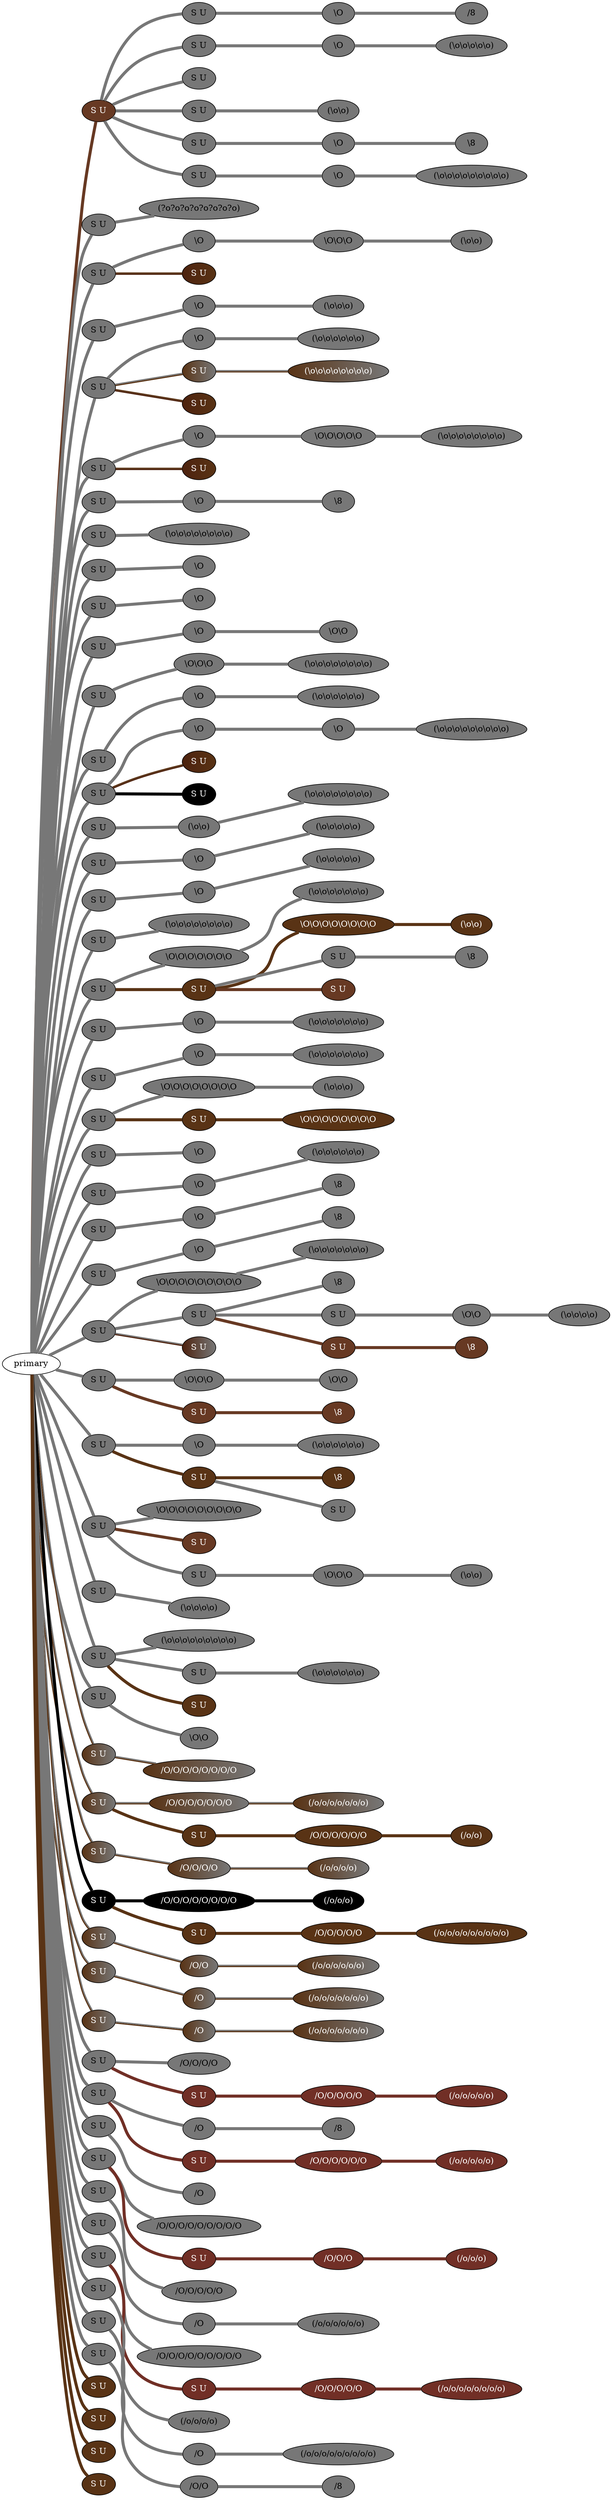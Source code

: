 graph {
 graph [rankdir=LR]
"1" [qtype="pendant_node", pendant_colors="#673923", pendant_ply="S", pendant_attach="U", pendant_length="37.0", label="S U", style=filled, fillcolor="#673923", fontcolor="#ffffff"]
"primary" -- "1" [qtype="pendant_link",penwidth=5,color="#673923"]
"1s1" [qtype="pendant_node", pendant_colors="#777777", pendant_ply="S", pendant_attach="U", pendant_length="46.5", label="S U", style=filled, fillcolor="#777777", fontcolor="#000000"]
"1" -- "1s1" [qtype="pendant_link",penwidth=5,color="#777777"]
"1s1:0" [qtype="knot_node", knot_value="1", knot_type="S", knot_position="5.5", knot_spin="Z", label="\\O", style=filled, fillcolor="#777777" , fontcolor="#000000"]
"1s1" -- "1s1:0" [qtype="knot_link",penwidth=5,color="#777777"]
"1s1:1" [qtype="knot_node", knot_value="1", knot_type="E", knot_position="11.5", knot_spin="S", label="/8", style=filled, fillcolor="#777777" , fontcolor="#000000"]
"1s1:0" -- "1s1:1" [qtype="knot_link",penwidth=5,color="#777777"]
"1s2" [qtype="pendant_node", pendant_colors="#777777", pendant_ply="S", pendant_attach="U", pendant_length="21.0", label="S U", style=filled, fillcolor="#777777", fontcolor="#000000"]
"1" -- "1s2" [qtype="pendant_link",penwidth=5,color="#777777"]
"1s2:0" [qtype="knot_node", knot_value="1", knot_type="S", knot_position="5.5", knot_spin="Z", label="\\O", style=filled, fillcolor="#777777" , fontcolor="#000000"]
"1s2" -- "1s2:0" [qtype="knot_link",penwidth=5,color="#777777"]
"1s2:1" [qtype="knot_node", knot_value="5", knot_type="L", knot_position="11.0", knot_spin="Z", label="(\\o\\o\\o\\o\\o)", style=filled, fillcolor="#777777" , fontcolor="#000000"]
"1s2:0" -- "1s2:1" [qtype="knot_link",penwidth=5,color="#777777"]
"1s3" [qtype="pendant_node", pendant_colors="#777777", pendant_ply="S", pendant_attach="U", pendant_length="4.0", label="S U", style=filled, fillcolor="#777777", fontcolor="#000000"]
"1" -- "1s3" [qtype="pendant_link",penwidth=5,color="#777777"]
"1s4" [qtype="pendant_node", pendant_colors="#777777", pendant_ply="S", pendant_attach="U", pendant_length="48.5", label="S U", style=filled, fillcolor="#777777", fontcolor="#000000"]
"1" -- "1s4" [qtype="pendant_link",penwidth=5,color="#777777"]
"1s4:0" [qtype="knot_node", knot_value="2", knot_type="L", knot_position="10.5", knot_spin="Z", label="(\\o\\o)", style=filled, fillcolor="#777777" , fontcolor="#000000"]
"1s4" -- "1s4:0" [qtype="knot_link",penwidth=5,color="#777777"]
"1s5" [qtype="pendant_node", pendant_colors="#777777", pendant_ply="S", pendant_attach="U", pendant_length="33.0", label="S U", style=filled, fillcolor="#777777", fontcolor="#000000"]
"1" -- "1s5" [qtype="pendant_link",penwidth=5,color="#777777"]
"1s5:0" [qtype="knot_node", knot_value="1", knot_type="S", knot_position="5.5", knot_spin="Z", label="\\O", style=filled, fillcolor="#777777" , fontcolor="#000000"]
"1s5" -- "1s5:0" [qtype="knot_link",penwidth=5,color="#777777"]
"1s5:1" [qtype="knot_node", knot_value="1", knot_type="E", knot_position="12.0", knot_spin="Z", label="\\8", style=filled, fillcolor="#777777" , fontcolor="#000000"]
"1s5:0" -- "1s5:1" [qtype="knot_link",penwidth=5,color="#777777"]
"1s6" [qtype="pendant_node", pendant_colors="#777777", pendant_ply="S", pendant_attach="U", pendant_length="34.0", label="S U", style=filled, fillcolor="#777777", fontcolor="#000000"]
"1" -- "1s6" [qtype="pendant_link",penwidth=5,color="#777777"]
"1s6:0" [qtype="knot_node", knot_value="1", knot_type="S", knot_position="6.0", knot_spin="Z", label="\\O", style=filled, fillcolor="#777777" , fontcolor="#000000"]
"1s6" -- "1s6:0" [qtype="knot_link",penwidth=5,color="#777777"]
"1s6:1" [qtype="knot_node", knot_value="9", knot_type="L", knot_position="12.0", knot_spin="Z", label="(\\o\\o\\o\\o\\o\\o\\o\\o\\o)", style=filled, fillcolor="#777777" , fontcolor="#000000"]
"1s6:0" -- "1s6:1" [qtype="knot_link",penwidth=5,color="#777777"]
"2" [qtype="pendant_node", pendant_colors="#777777", pendant_ply="S", pendant_attach="U", pendant_length="30.5", label="S U", style=filled, fillcolor="#777777", fontcolor="#000000"]
"primary" -- "2" [qtype="pendant_link",penwidth=5,color="#777777"]
"2:0" [qtype="knot_node", knot_value="8", knot_type="L", knot_position="16.5", knot_spin="U", label="(?o?o?o?o?o?o?o?o)", style=filled, fillcolor="#777777" , fontcolor="#000000"]
"2" -- "2:0" [qtype="knot_link",penwidth=5,color="#777777"]
"3" [qtype="pendant_node", pendant_colors="#777777", pendant_ply="S", pendant_attach="U", pendant_length="33.0", label="S U", style=filled, fillcolor="#777777", fontcolor="#000000"]
"primary" -- "3" [qtype="pendant_link",penwidth=5,color="#777777"]
"3:0" [qtype="knot_node", knot_value="1", knot_type="S", knot_position="5.5", knot_spin="Z", label="\\O", style=filled, fillcolor="#777777" , fontcolor="#000000"]
"3" -- "3:0" [qtype="knot_link",penwidth=5,color="#777777"]
"3:1" [qtype="knot_node", knot_value="3", knot_type="S", knot_position="15.0", knot_spin="Z", label="\\O\\O\\O", style=filled, fillcolor="#777777" , fontcolor="#000000"]
"3:0" -- "3:1" [qtype="knot_link",penwidth=5,color="#777777"]
"3:2" [qtype="knot_node", knot_value="2", knot_type="L", knot_position="23.5", knot_spin="Z", label="(\\o\\o)", style=filled, fillcolor="#777777" , fontcolor="#000000"]
"3:1" -- "3:2" [qtype="knot_link",penwidth=5,color="#777777"]
"3s1" [qtype="pendant_node", pendant_colors="#4D220E:#593315", pendant_ply="S", pendant_attach="U", pendant_length="21.0", label="S U", style=filled, fillcolor="#4D220E:#593315", fontcolor="#ffffff"]
"3" -- "3s1" [qtype="pendant_link",penwidth=2,color="#4D220E:#593315"]
"4" [qtype="pendant_node", pendant_colors="#777777", pendant_ply="S", pendant_attach="U", pendant_length="34.5", label="S U", style=filled, fillcolor="#777777", fontcolor="#000000"]
"primary" -- "4" [qtype="pendant_link",penwidth=5,color="#777777"]
"4:0" [qtype="knot_node", knot_value="1", knot_type="S", knot_position="16.0", knot_spin="Z", label="\\O", style=filled, fillcolor="#777777" , fontcolor="#000000"]
"4" -- "4:0" [qtype="knot_link",penwidth=5,color="#777777"]
"4:1" [qtype="knot_node", knot_value="3", knot_type="L", knot_position="22.5", knot_spin="Z", label="(\\o\\o\\o)", style=filled, fillcolor="#777777" , fontcolor="#000000"]
"4:0" -- "4:1" [qtype="knot_link",penwidth=5,color="#777777"]
"5" [qtype="pendant_node", pendant_colors="#777777", pendant_ply="S", pendant_attach="U", pendant_length="29.5", label="S U", style=filled, fillcolor="#777777", fontcolor="#000000"]
"primary" -- "5" [qtype="pendant_link",penwidth=5,color="#777777"]
"5:0" [qtype="knot_node", knot_value="1", knot_type="S", knot_position="14.0", knot_spin="Z", label="\\O", style=filled, fillcolor="#777777" , fontcolor="#000000"]
"5" -- "5:0" [qtype="knot_link",penwidth=5,color="#777777"]
"5:1" [qtype="knot_node", knot_value="6", knot_type="L", knot_position="20.5", knot_spin="Z", label="(\\o\\o\\o\\o\\o\\o)", style=filled, fillcolor="#777777" , fontcolor="#000000"]
"5:0" -- "5:1" [qtype="knot_link",penwidth=5,color="#777777"]
"5s1" [qtype="pendant_node", pendant_colors="#593315:#777777", pendant_ply="S", pendant_attach="U", pendant_length="22.5", label="S U", style=filled, fillcolor="#593315:#777777", fontcolor="#ffffff"]
"5" -- "5s1" [qtype="pendant_link",penwidth=2,color="#593315:#777777"]
"5s1:0" [qtype="knot_node", knot_value="8", knot_type="L", knot_position="18.5", knot_spin="Z", label="(\\o\\o\\o\\o\\o\\o\\o\\o)", style=filled, fillcolor="#593315:#777777" , fontcolor="#ffffff"]
"5s1" -- "5s1:0" [qtype="knot_link",penwidth=2,color="#593315:#777777"]
"5s2" [qtype="pendant_node", pendant_colors="#4D220E:#593315", pendant_ply="S", pendant_attach="U", pendant_length="16.5", label="S U", style=filled, fillcolor="#4D220E:#593315", fontcolor="#ffffff"]
"5" -- "5s2" [qtype="pendant_link",penwidth=2,color="#4D220E:#593315"]
"6" [qtype="pendant_node", pendant_colors="#777777", pendant_ply="S", pendant_attach="U", pendant_length="32.5", label="S U", style=filled, fillcolor="#777777", fontcolor="#000000"]
"primary" -- "6" [qtype="pendant_link",penwidth=5,color="#777777"]
"6:0" [qtype="knot_node", knot_value="1", knot_type="S", knot_position="5.5", knot_spin="Z", label="\\O", style=filled, fillcolor="#777777" , fontcolor="#000000"]
"6" -- "6:0" [qtype="knot_link",penwidth=5,color="#777777"]
"6:1" [qtype="knot_node", knot_value="5", knot_type="S", knot_position="16.5", knot_spin="Z", label="\\O\\O\\O\\O\\O", style=filled, fillcolor="#777777" , fontcolor="#000000"]
"6:0" -- "6:1" [qtype="knot_link",penwidth=5,color="#777777"]
"6:2" [qtype="knot_node", knot_value="8", knot_type="L", knot_position="21.5", knot_spin="Z", label="(\\o\\o\\o\\o\\o\\o\\o\\o)", style=filled, fillcolor="#777777" , fontcolor="#000000"]
"6:1" -- "6:2" [qtype="knot_link",penwidth=5,color="#777777"]
"6s1" [qtype="pendant_node", pendant_colors="#4D220E:#593315", pendant_ply="S", pendant_attach="U", pendant_length="13.0", label="S U", style=filled, fillcolor="#4D220E:#593315", fontcolor="#ffffff"]
"6" -- "6s1" [qtype="pendant_link",penwidth=2,color="#4D220E:#593315"]
"7" [qtype="pendant_node", pendant_colors="#777777", pendant_ply="S", pendant_attach="U", pendant_length="37.0", label="S U", style=filled, fillcolor="#777777", fontcolor="#000000"]
"primary" -- "7" [qtype="pendant_link",penwidth=5,color="#777777"]
"7:0" [qtype="knot_node", knot_value="1", knot_type="S", knot_position="16.0", knot_spin="Z", label="\\O", style=filled, fillcolor="#777777" , fontcolor="#000000"]
"7" -- "7:0" [qtype="knot_link",penwidth=5,color="#777777"]
"7:1" [qtype="knot_node", knot_value="1", knot_type="E", knot_position="23.0", knot_spin="Z", label="\\8", style=filled, fillcolor="#777777" , fontcolor="#000000"]
"7:0" -- "7:1" [qtype="knot_link",penwidth=5,color="#777777"]
"8" [qtype="pendant_node", pendant_colors="#777777", pendant_ply="S", pendant_attach="U", pendant_length="32.5", label="S U", style=filled, fillcolor="#777777", fontcolor="#000000"]
"primary" -- "8" [qtype="pendant_link",penwidth=5,color="#777777"]
"8:0" [qtype="knot_node", knot_value="8", knot_type="L", knot_position="22.5", knot_spin="Z", label="(\\o\\o\\o\\o\\o\\o\\o\\o)", style=filled, fillcolor="#777777" , fontcolor="#000000"]
"8" -- "8:0" [qtype="knot_link",penwidth=5,color="#777777"]
"9" [qtype="pendant_node", pendant_colors="#777777", pendant_ply="S", pendant_attach="U", pendant_length="38.0", label="S U", style=filled, fillcolor="#777777", fontcolor="#000000"]
"primary" -- "9" [qtype="pendant_link",penwidth=5,color="#777777"]
"9:0" [qtype="knot_node", knot_value="1", knot_type="S", knot_position="6.0", knot_spin="Z", label="\\O", style=filled, fillcolor="#777777" , fontcolor="#000000"]
"9" -- "9:0" [qtype="knot_link",penwidth=5,color="#777777"]
"10" [qtype="pendant_node", pendant_colors="#777777", pendant_ply="S", pendant_attach="U", pendant_length="41.0", label="S U", style=filled, fillcolor="#777777", fontcolor="#000000"]
"primary" -- "10" [qtype="pendant_link",penwidth=5,color="#777777"]
"10:0" [qtype="knot_node", knot_value="1", knot_type="S", knot_position="15.0", knot_spin="Z", label="\\O", style=filled, fillcolor="#777777" , fontcolor="#000000"]
"10" -- "10:0" [qtype="knot_link",penwidth=5,color="#777777"]
"11" [qtype="pendant_node", pendant_colors="#777777", pendant_ply="S", pendant_attach="U", pendant_length="38.0", label="S U", style=filled, fillcolor="#777777", fontcolor="#000000"]
"primary" -- "11" [qtype="pendant_link",penwidth=5,color="#777777"]
"11:0" [qtype="knot_node", knot_value="1", knot_type="S", knot_position="5.0", knot_spin="Z", label="\\O", style=filled, fillcolor="#777777" , fontcolor="#000000"]
"11" -- "11:0" [qtype="knot_link",penwidth=5,color="#777777"]
"11:1" [qtype="knot_node", knot_value="2", knot_type="S", knot_position="16.0", knot_spin="Z", label="\\O\\O", style=filled, fillcolor="#777777" , fontcolor="#000000"]
"11:0" -- "11:1" [qtype="knot_link",penwidth=5,color="#777777"]
"12" [qtype="pendant_node", pendant_colors="#777777", pendant_ply="S", pendant_attach="U", pendant_length="26.5", label="S U", style=filled, fillcolor="#777777", fontcolor="#000000"]
"primary" -- "12" [qtype="pendant_link",penwidth=5,color="#777777"]
"12:0" [qtype="knot_node", knot_value="3", knot_type="S", knot_position="13.5", knot_spin="Z", label="\\O\\O\\O", style=filled, fillcolor="#777777" , fontcolor="#000000"]
"12" -- "12:0" [qtype="knot_link",penwidth=5,color="#777777"]
"12:1" [qtype="knot_node", knot_value="8", knot_type="L", knot_position="21.5", knot_spin="Z", label="(\\o\\o\\o\\o\\o\\o\\o\\o)", style=filled, fillcolor="#777777" , fontcolor="#000000"]
"12:0" -- "12:1" [qtype="knot_link",penwidth=5,color="#777777"]
"13" [qtype="pendant_node", pendant_colors="#777777", pendant_ply="S", pendant_attach="U", pendant_length="31.0", label="S U", style=filled, fillcolor="#777777", fontcolor="#000000"]
"primary" -- "13" [qtype="pendant_link",penwidth=5,color="#777777"]
"13:0" [qtype="knot_node", knot_value="1", knot_type="S", knot_position="14.5", knot_spin="Z", label="\\O", style=filled, fillcolor="#777777" , fontcolor="#000000"]
"13" -- "13:0" [qtype="knot_link",penwidth=5,color="#777777"]
"13:1" [qtype="knot_node", knot_value="6", knot_type="L", knot_position="23.0", knot_spin="Z", label="(\\o\\o\\o\\o\\o\\o)", style=filled, fillcolor="#777777" , fontcolor="#000000"]
"13:0" -- "13:1" [qtype="knot_link",penwidth=5,color="#777777"]
"14" [qtype="pendant_node", pendant_colors="#777777", pendant_ply="S", pendant_attach="U", pendant_length="26.0", label="S U", style=filled, fillcolor="#777777", fontcolor="#000000"]
"primary" -- "14" [qtype="pendant_link",penwidth=5,color="#777777"]
"14:0" [qtype="knot_node", knot_value="1", knot_type="S", knot_position="6.0", knot_spin="Z", label="\\O", style=filled, fillcolor="#777777" , fontcolor="#000000"]
"14" -- "14:0" [qtype="knot_link",penwidth=5,color="#777777"]
"14:1" [qtype="knot_node", knot_value="1", knot_type="S", knot_position="15.0", knot_spin="Z", label="\\O", style=filled, fillcolor="#777777" , fontcolor="#000000"]
"14:0" -- "14:1" [qtype="knot_link",penwidth=5,color="#777777"]
"14:2" [qtype="knot_node", knot_value="9", knot_type="L", knot_position="21.0", knot_spin="Z", label="(\\o\\o\\o\\o\\o\\o\\o\\o\\o)", style=filled, fillcolor="#777777" , fontcolor="#000000"]
"14:1" -- "14:2" [qtype="knot_link",penwidth=5,color="#777777"]
"14s1" [qtype="pendant_node", pendant_colors="#4D220E:#593315", pendant_ply="S", pendant_attach="U", pendant_length="9.0", label="S U", style=filled, fillcolor="#4D220E:#593315", fontcolor="#ffffff"]
"14" -- "14s1" [qtype="pendant_link",penwidth=2,color="#4D220E:#593315"]
"14s2" [qtype="pendant_node", pendant_colors="#000000", pendant_ply="S", pendant_attach="U", pendant_length="0.0", label="S U", style=filled, fillcolor="#000000", fontcolor="#ffffff"]
"14" -- "14s2" [qtype="pendant_link",penwidth=5,color="#000000"]
"15" [qtype="pendant_node", pendant_colors="#777777", pendant_ply="S", pendant_attach="U", pendant_length="28.0", label="S U", style=filled, fillcolor="#777777", fontcolor="#000000"]
"primary" -- "15" [qtype="pendant_link",penwidth=5,color="#777777"]
"15:0" [qtype="knot_node", knot_value="2", knot_type="L", knot_position="14.0", knot_spin="Z", label="(\\o\\o)", style=filled, fillcolor="#777777" , fontcolor="#000000"]
"15" -- "15:0" [qtype="knot_link",penwidth=5,color="#777777"]
"15:1" [qtype="knot_node", knot_value="8", knot_type="L", knot_position="21.0", knot_spin="Z", label="(\\o\\o\\o\\o\\o\\o\\o\\o)", style=filled, fillcolor="#777777" , fontcolor="#000000"]
"15:0" -- "15:1" [qtype="knot_link",penwidth=5,color="#777777"]
"16" [qtype="pendant_node", pendant_colors="#777777", pendant_ply="S", pendant_attach="U", pendant_length="32.5", label="S U", style=filled, fillcolor="#777777", fontcolor="#000000"]
"primary" -- "16" [qtype="pendant_link",penwidth=5,color="#777777"]
"16:0" [qtype="knot_node", knot_value="1", knot_type="S", knot_position="14.0", knot_spin="Z", label="\\O", style=filled, fillcolor="#777777" , fontcolor="#000000"]
"16" -- "16:0" [qtype="knot_link",penwidth=5,color="#777777"]
"16:1" [qtype="knot_node", knot_value="5", knot_type="L", knot_position="22.5", knot_spin="Z", label="(\\o\\o\\o\\o\\o)", style=filled, fillcolor="#777777" , fontcolor="#000000"]
"16:0" -- "16:1" [qtype="knot_link",penwidth=5,color="#777777"]
"17" [qtype="pendant_node", pendant_colors="#777777", pendant_ply="S", pendant_attach="U", pendant_length="29.0", label="S U", style=filled, fillcolor="#777777", fontcolor="#000000"]
"primary" -- "17" [qtype="pendant_link",penwidth=5,color="#777777"]
"17:0" [qtype="knot_node", knot_value="1", knot_type="S", knot_position="14.0", knot_spin="Z", label="\\O", style=filled, fillcolor="#777777" , fontcolor="#000000"]
"17" -- "17:0" [qtype="knot_link",penwidth=5,color="#777777"]
"17:1" [qtype="knot_node", knot_value="5", knot_type="L", knot_position="24.0", knot_spin="Z", label="(\\o\\o\\o\\o\\o)", style=filled, fillcolor="#777777" , fontcolor="#000000"]
"17:0" -- "17:1" [qtype="knot_link",penwidth=5,color="#777777"]
"18" [qtype="pendant_node", pendant_colors="#777777", pendant_ply="S", pendant_attach="U", pendant_length="44.0", label="S U", style=filled, fillcolor="#777777", fontcolor="#000000"]
"primary" -- "18" [qtype="pendant_link",penwidth=5,color="#777777"]
"18:0" [qtype="knot_node", knot_value="8", knot_type="L", knot_position="25.0", knot_spin="Z", label="(\\o\\o\\o\\o\\o\\o\\o\\o)", style=filled, fillcolor="#777777" , fontcolor="#000000"]
"18" -- "18:0" [qtype="knot_link",penwidth=5,color="#777777"]
"19" [qtype="pendant_node", pendant_colors="#777777", pendant_ply="S", pendant_attach="U", pendant_length="37.5", label="S U", style=filled, fillcolor="#777777", fontcolor="#000000"]
"primary" -- "19" [qtype="pendant_link",penwidth=5,color="#777777"]
"19:0" [qtype="knot_node", knot_value="7", knot_type="S", knot_position="11.5", knot_spin="Z", label="\\O\\O\\O\\O\\O\\O\\O", style=filled, fillcolor="#777777" , fontcolor="#000000"]
"19" -- "19:0" [qtype="knot_link",penwidth=5,color="#777777"]
"19:1" [qtype="knot_node", knot_value="7", knot_type="L", knot_position="26.5", knot_spin="Z", label="(\\o\\o\\o\\o\\o\\o\\o)", style=filled, fillcolor="#777777" , fontcolor="#000000"]
"19:0" -- "19:1" [qtype="knot_link",penwidth=5,color="#777777"]
"19s1" [qtype="pendant_node", pendant_colors="#593315", pendant_ply="S", pendant_attach="U", pendant_length="24.5", label="S U", style=filled, fillcolor="#593315", fontcolor="#ffffff"]
"19" -- "19s1" [qtype="pendant_link",penwidth=5,color="#593315"]
"19s1:0" [qtype="knot_node", knot_value="8", knot_type="S", knot_position="4.5", knot_spin="Z", label="\\O\\O\\O\\O\\O\\O\\O\\O", style=filled, fillcolor="#593315" , fontcolor="#ffffff"]
"19s1" -- "19s1:0" [qtype="knot_link",penwidth=5,color="#593315"]
"19s1:1" [qtype="knot_node", knot_value="2", knot_type="L", knot_position="17.5", knot_spin="Z", label="(\\o\\o)", style=filled, fillcolor="#593315" , fontcolor="#ffffff"]
"19s1:0" -- "19s1:1" [qtype="knot_link",penwidth=5,color="#593315"]
"19s1s1" [qtype="pendant_node", pendant_colors="#777777", pendant_ply="S", pendant_attach="U", pendant_length="25.5", label="S U", style=filled, fillcolor="#777777", fontcolor="#000000"]
"19s1" -- "19s1s1" [qtype="pendant_link",penwidth=5,color="#777777"]
"19s1s1:0" [qtype="knot_node", knot_value="1", knot_type="E", knot_position="17.0", knot_spin="Z", label="\\8", style=filled, fillcolor="#777777" , fontcolor="#000000"]
"19s1s1" -- "19s1s1:0" [qtype="knot_link",penwidth=5,color="#777777"]
"19s1s2" [qtype="pendant_node", pendant_colors="#673923", pendant_ply="S", pendant_attach="U", pendant_length="0.5", label="S U", style=filled, fillcolor="#673923", fontcolor="#ffffff"]
"19s1" -- "19s1s2" [qtype="pendant_link",penwidth=5,color="#673923"]
"20" [qtype="pendant_node", pendant_colors="#777777", pendant_ply="S", pendant_attach="U", pendant_length="37.0", label="S U", style=filled, fillcolor="#777777", fontcolor="#000000"]
"primary" -- "20" [qtype="pendant_link",penwidth=5,color="#777777"]
"20:0" [qtype="knot_node", knot_value="1", knot_type="S", knot_position="12.0", knot_spin="Z", label="\\O", style=filled, fillcolor="#777777" , fontcolor="#000000"]
"20" -- "20:0" [qtype="knot_link",penwidth=5,color="#777777"]
"20:1" [qtype="knot_node", knot_value="7", knot_type="L", knot_position="25.0", knot_spin="Z", label="(\\o\\o\\o\\o\\o\\o\\o)", style=filled, fillcolor="#777777" , fontcolor="#000000"]
"20:0" -- "20:1" [qtype="knot_link",penwidth=5,color="#777777"]
"21" [qtype="pendant_node", pendant_colors="#777777", pendant_ply="S", pendant_attach="U", pendant_length="42.0", label="S U", style=filled, fillcolor="#777777", fontcolor="#000000"]
"primary" -- "21" [qtype="pendant_link",penwidth=5,color="#777777"]
"21:0" [qtype="knot_node", knot_value="1", knot_type="S", knot_position="11.0", knot_spin="Z", label="\\O", style=filled, fillcolor="#777777" , fontcolor="#000000"]
"21" -- "21:0" [qtype="knot_link",penwidth=5,color="#777777"]
"21:1" [qtype="knot_node", knot_value="7", knot_type="L", knot_position="23.0", knot_spin="Z", label="(\\o\\o\\o\\o\\o\\o\\o)", style=filled, fillcolor="#777777" , fontcolor="#000000"]
"21:0" -- "21:1" [qtype="knot_link",penwidth=5,color="#777777"]
"22" [qtype="pendant_node", pendant_colors="#777777", pendant_ply="S", pendant_attach="U", pendant_length="58.5", label="S U", style=filled, fillcolor="#777777", fontcolor="#000000"]
"primary" -- "22" [qtype="pendant_link",penwidth=5,color="#777777"]
"22:0" [qtype="knot_node", knot_value="8", knot_type="S", knot_position="11.5", knot_spin="Z", label="\\O\\O\\O\\O\\O\\O\\O\\O", style=filled, fillcolor="#777777" , fontcolor="#000000"]
"22" -- "22:0" [qtype="knot_link",penwidth=5,color="#777777"]
"22:1" [qtype="knot_node", knot_value="3", knot_type="L", knot_position="23.5", knot_spin="Z", label="(\\o\\o\\o)", style=filled, fillcolor="#777777" , fontcolor="#000000"]
"22:0" -- "22:1" [qtype="knot_link",penwidth=5,color="#777777"]
"22s1" [qtype="pendant_node", pendant_colors="#593315", pendant_ply="S", pendant_attach="U", pendant_length="17.0", label="S U", style=filled, fillcolor="#593315", fontcolor="#ffffff"]
"22" -- "22s1" [qtype="pendant_link",penwidth=5,color="#593315"]
"22s1:0" [qtype="knot_node", knot_value="8", knot_type="S", knot_position="9.0", knot_spin="Z", label="\\O\\O\\O\\O\\O\\O\\O\\O", style=filled, fillcolor="#593315" , fontcolor="#ffffff"]
"22s1" -- "22s1:0" [qtype="knot_link",penwidth=5,color="#593315"]
"23" [qtype="pendant_node", pendant_colors="#777777", pendant_ply="S", pendant_attach="U", pendant_length="16.5", label="S U", style=filled, fillcolor="#777777", fontcolor="#000000"]
"primary" -- "23" [qtype="pendant_link",penwidth=5,color="#777777"]
"23:0" [qtype="knot_node", knot_value="1", knot_type="S", knot_position="10.0", knot_spin="Z", label="\\O", style=filled, fillcolor="#777777" , fontcolor="#000000"]
"23" -- "23:0" [qtype="knot_link",penwidth=5,color="#777777"]
"24" [qtype="pendant_node", pendant_colors="#777777", pendant_ply="S", pendant_attach="U", pendant_length="43.5", label="S U", style=filled, fillcolor="#777777", fontcolor="#000000"]
"primary" -- "24" [qtype="pendant_link",penwidth=5,color="#777777"]
"24:0" [qtype="knot_node", knot_value="1", knot_type="S", knot_position="11.0", knot_spin="Z", label="\\O", style=filled, fillcolor="#777777" , fontcolor="#000000"]
"24" -- "24:0" [qtype="knot_link",penwidth=5,color="#777777"]
"24:1" [qtype="knot_node", knot_value="6", knot_type="L", knot_position="23.5", knot_spin="Z", label="(\\o\\o\\o\\o\\o\\o)", style=filled, fillcolor="#777777" , fontcolor="#000000"]
"24:0" -- "24:1" [qtype="knot_link",penwidth=5,color="#777777"]
"25" [qtype="pendant_node", pendant_colors="#777777", pendant_ply="S", pendant_attach="U", pendant_length="44.5", label="S U", style=filled, fillcolor="#777777", fontcolor="#000000"]
"primary" -- "25" [qtype="pendant_link",penwidth=5,color="#777777"]
"25:0" [qtype="knot_node", knot_value="1", knot_type="S", knot_position="11.0", knot_spin="Z", label="\\O", style=filled, fillcolor="#777777" , fontcolor="#000000"]
"25" -- "25:0" [qtype="knot_link",penwidth=5,color="#777777"]
"25:1" [qtype="knot_node", knot_value="1", knot_type="E", knot_position="23.0", knot_spin="Z", label="\\8", style=filled, fillcolor="#777777" , fontcolor="#000000"]
"25:0" -- "25:1" [qtype="knot_link",penwidth=5,color="#777777"]
"26" [qtype="pendant_node", pendant_colors="#777777", pendant_ply="S", pendant_attach="U", pendant_length="48.0", label="S U", style=filled, fillcolor="#777777", fontcolor="#000000"]
"primary" -- "26" [qtype="pendant_link",penwidth=5,color="#777777"]
"26:0" [qtype="knot_node", knot_value="1", knot_type="S", knot_position="11.0", knot_spin="Z", label="\\O", style=filled, fillcolor="#777777" , fontcolor="#000000"]
"26" -- "26:0" [qtype="knot_link",penwidth=5,color="#777777"]
"26:1" [qtype="knot_node", knot_value="1", knot_type="E", knot_position="24.0", knot_spin="Z", label="\\8", style=filled, fillcolor="#777777" , fontcolor="#000000"]
"26:0" -- "26:1" [qtype="knot_link",penwidth=5,color="#777777"]
"27" [qtype="pendant_node", pendant_colors="#777777", pendant_ply="S", pendant_attach="U", pendant_length="39.5", label="S U", style=filled, fillcolor="#777777", fontcolor="#000000"]
"primary" -- "27" [qtype="pendant_link",penwidth=5,color="#777777"]
"27:0" [qtype="knot_node", knot_value="9", knot_type="S", knot_position="10.5", knot_spin="Z", label="\\O\\O\\O\\O\\O\\O\\O\\O\\O", style=filled, fillcolor="#777777" , fontcolor="#000000"]
"27" -- "27:0" [qtype="knot_link",penwidth=5,color="#777777"]
"27:1" [qtype="knot_node", knot_value="7", knot_type="L", knot_position="19.5", knot_spin="Z", label="(\\o\\o\\o\\o\\o\\o\\o)", style=filled, fillcolor="#777777" , fontcolor="#000000"]
"27:0" -- "27:1" [qtype="knot_link",penwidth=5,color="#777777"]
"27s1" [qtype="pendant_node", pendant_colors="#777777", pendant_ply="S", pendant_attach="U", pendant_length="28.0", label="S U", style=filled, fillcolor="#777777", fontcolor="#000000"]
"27" -- "27s1" [qtype="pendant_link",penwidth=5,color="#777777"]
"27s1:0" [qtype="knot_node", knot_value="1", knot_type="E", knot_position="12.0", knot_spin="Z", label="\\8", style=filled, fillcolor="#777777" , fontcolor="#000000"]
"27s1" -- "27s1:0" [qtype="knot_link",penwidth=5,color="#777777"]
"27s1s1" [qtype="pendant_node", pendant_colors="#777777", pendant_ply="S", pendant_attach="U", pendant_length="19.0", label="S U", style=filled, fillcolor="#777777", fontcolor="#000000"]
"27s1" -- "27s1s1" [qtype="pendant_link",penwidth=5,color="#777777"]
"27s1s1:0" [qtype="knot_node", knot_value="2", knot_type="S", knot_position="5.5", knot_spin="Z", label="\\O\\O", style=filled, fillcolor="#777777" , fontcolor="#000000"]
"27s1s1" -- "27s1s1:0" [qtype="knot_link",penwidth=5,color="#777777"]
"27s1s1:1" [qtype="knot_node", knot_value="4", knot_type="L", knot_position="11.5", knot_spin="Z", label="(\\o\\o\\o\\o)", style=filled, fillcolor="#777777" , fontcolor="#000000"]
"27s1s1:0" -- "27s1s1:1" [qtype="knot_link",penwidth=5,color="#777777"]
"27s1s2" [qtype="pendant_node", pendant_colors="#673923", pendant_ply="S", pendant_attach="U", pendant_length="19.5", label="S U", style=filled, fillcolor="#673923", fontcolor="#ffffff"]
"27s1" -- "27s1s2" [qtype="pendant_link",penwidth=5,color="#673923"]
"27s1s2:0" [qtype="knot_node", knot_value="1", knot_type="E", knot_position="6.5", knot_spin="Z", label="\\8", style=filled, fillcolor="#673923" , fontcolor="#ffffff"]
"27s1s2" -- "27s1s2:0" [qtype="knot_link",penwidth=5,color="#673923"]
"27s2" [qtype="pendant_node", pendant_colors="#4D220E:#777777", pendant_ply="S", pendant_attach="U", pendant_length="5.5", label="S U", style=filled, fillcolor="#4D220E:#777777", fontcolor="#ffffff"]
"27" -- "27s2" [qtype="pendant_link",penwidth=2,color="#4D220E:#777777"]
"28" [qtype="pendant_node", pendant_colors="#777777", pendant_ply="S", pendant_attach="U", pendant_length="36.0", label="S U", style=filled, fillcolor="#777777", fontcolor="#000000"]
"primary" -- "28" [qtype="pendant_link",penwidth=5,color="#777777"]
"28:0" [qtype="knot_node", knot_value="3", knot_type="S", knot_position="10.0", knot_spin="Z", label="\\O\\O\\O", style=filled, fillcolor="#777777" , fontcolor="#000000"]
"28" -- "28:0" [qtype="knot_link",penwidth=5,color="#777777"]
"28:1" [qtype="knot_node", knot_value="2", knot_type="S", knot_position="23.0", knot_spin="Z", label="\\O\\O", style=filled, fillcolor="#777777" , fontcolor="#000000"]
"28:0" -- "28:1" [qtype="knot_link",penwidth=5,color="#777777"]
"28s1" [qtype="pendant_node", pendant_colors="#673923", pendant_ply="S", pendant_attach="U", pendant_length="10.5", label="S U", style=filled, fillcolor="#673923", fontcolor="#ffffff"]
"28" -- "28s1" [qtype="pendant_link",penwidth=5,color="#673923"]
"28s1:0" [qtype="knot_node", knot_value="1", knot_type="E", knot_position="9.0", knot_spin="Z", label="\\8", style=filled, fillcolor="#673923" , fontcolor="#ffffff"]
"28s1" -- "28s1:0" [qtype="knot_link",penwidth=5,color="#673923"]
"29" [qtype="pendant_node", pendant_colors="#777777", pendant_ply="S", pendant_attach="U", pendant_length="52.5", label="S U", style=filled, fillcolor="#777777", fontcolor="#000000"]
"primary" -- "29" [qtype="pendant_link",penwidth=5,color="#777777"]
"29:0" [qtype="knot_node", knot_value="1", knot_type="S", knot_position="13.5", knot_spin="Z", label="\\O", style=filled, fillcolor="#777777" , fontcolor="#000000"]
"29" -- "29:0" [qtype="knot_link",penwidth=5,color="#777777"]
"29:1" [qtype="knot_node", knot_value="6", knot_type="L", knot_position="22.5", knot_spin="Z", label="(\\o\\o\\o\\o\\o\\o)", style=filled, fillcolor="#777777" , fontcolor="#000000"]
"29:0" -- "29:1" [qtype="knot_link",penwidth=5,color="#777777"]
"29s1" [qtype="pendant_node", pendant_colors="#593315", pendant_ply="S", pendant_attach="U", pendant_length="42.5", label="S U", style=filled, fillcolor="#593315", fontcolor="#ffffff"]
"29" -- "29s1" [qtype="pendant_link",penwidth=5,color="#593315"]
"29s1:0" [qtype="knot_node", knot_value="1", knot_type="E", knot_position="19.5", knot_spin="Z", label="\\8", style=filled, fillcolor="#593315" , fontcolor="#ffffff"]
"29s1" -- "29s1:0" [qtype="knot_link",penwidth=5,color="#593315"]
"29s1s1" [qtype="pendant_node", pendant_colors="#777777", pendant_ply="S", pendant_attach="U", pendant_length="0.3", label="S U", style=filled, fillcolor="#777777", fontcolor="#000000"]
"29s1" -- "29s1s1" [qtype="pendant_link",penwidth=5,color="#777777"]
"30" [qtype="pendant_node", pendant_colors="#777777", pendant_ply="S", pendant_attach="U", pendant_length="30.5", label="S U", style=filled, fillcolor="#777777", fontcolor="#000000"]
"primary" -- "30" [qtype="pendant_link",penwidth=5,color="#777777"]
"30:0" [qtype="knot_node", knot_value="9", knot_type="S", knot_position="9.5", knot_spin="Z", label="\\O\\O\\O\\O\\O\\O\\O\\O\\O", style=filled, fillcolor="#777777" , fontcolor="#000000"]
"30" -- "30:0" [qtype="knot_link",penwidth=5,color="#777777"]
"30s1" [qtype="pendant_node", pendant_colors="#673923", pendant_ply="S", pendant_attach="U", pendant_length="1.0", label="S U", style=filled, fillcolor="#673923", fontcolor="#ffffff"]
"30" -- "30s1" [qtype="pendant_link",penwidth=5,color="#673923"]
"30s2" [qtype="pendant_node", pendant_colors="#777777", pendant_ply="S", pendant_attach="U", pendant_length="15.0", label="S U", style=filled, fillcolor="#777777", fontcolor="#000000"]
"30" -- "30s2" [qtype="pendant_link",penwidth=5,color="#777777"]
"30s2:0" [qtype="knot_node", knot_value="3", knot_type="S", knot_position="2.5", knot_spin="Z", label="\\O\\O\\O", style=filled, fillcolor="#777777" , fontcolor="#000000"]
"30s2" -- "30s2:0" [qtype="knot_link",penwidth=5,color="#777777"]
"30s2:1" [qtype="knot_node", knot_value="2", knot_type="L", knot_position="9.0", knot_spin="Z", label="(\\o\\o)", style=filled, fillcolor="#777777" , fontcolor="#000000"]
"30s2:0" -- "30s2:1" [qtype="knot_link",penwidth=5,color="#777777"]
"31" [qtype="pendant_node", pendant_colors="#777777", pendant_ply="S", pendant_attach="U", pendant_length="71.5", label="S U", style=filled, fillcolor="#777777", fontcolor="#000000"]
"primary" -- "31" [qtype="pendant_link",penwidth=5,color="#777777"]
"31:0" [qtype="knot_node", knot_value="4", knot_type="L", knot_position="19.5", knot_spin="Z", label="(\\o\\o\\o\\o)", style=filled, fillcolor="#777777" , fontcolor="#000000"]
"31" -- "31:0" [qtype="knot_link",penwidth=5,color="#777777"]
"32" [qtype="pendant_node", pendant_colors="#777777", pendant_ply="S", pendant_attach="U", pendant_length="42.5", label="S U", style=filled, fillcolor="#777777", fontcolor="#000000"]
"primary" -- "32" [qtype="pendant_link",penwidth=5,color="#777777"]
"32:0" [qtype="knot_node", knot_value="9", knot_type="L", knot_position="18.5", knot_spin="Z", label="(\\o\\o\\o\\o\\o\\o\\o\\o\\o)", style=filled, fillcolor="#777777" , fontcolor="#000000"]
"32" -- "32:0" [qtype="knot_link",penwidth=5,color="#777777"]
"32s1" [qtype="pendant_node", pendant_colors="#777777", pendant_ply="S", pendant_attach="U", pendant_length="21.0", label="S U", style=filled, fillcolor="#777777", fontcolor="#000000"]
"32" -- "32s1" [qtype="pendant_link",penwidth=5,color="#777777"]
"32s1:0" [qtype="knot_node", knot_value="6", knot_type="L", knot_position="11.0", knot_spin="Z", label="(\\o\\o\\o\\o\\o\\o)", style=filled, fillcolor="#777777" , fontcolor="#000000"]
"32s1" -- "32s1:0" [qtype="knot_link",penwidth=5,color="#777777"]
"32s2" [qtype="pendant_node", pendant_colors="#593315", pendant_ply="S", pendant_attach="U", pendant_length="0.5", label="S U", style=filled, fillcolor="#593315", fontcolor="#ffffff"]
"32" -- "32s2" [qtype="pendant_link",penwidth=5,color="#593315"]
"33" [qtype="pendant_node", pendant_colors="#777777", pendant_ply="S", pendant_attach="U", pendant_length="18.5", label="S U", style=filled, fillcolor="#777777", fontcolor="#000000"]
"primary" -- "33" [qtype="pendant_link",penwidth=5,color="#777777"]
"33:0" [qtype="knot_node", knot_value="2", knot_type="S", knot_position="9.5", knot_spin="Z", label="\\O\\O", style=filled, fillcolor="#777777" , fontcolor="#000000"]
"33" -- "33:0" [qtype="knot_link",penwidth=5,color="#777777"]
"34" [qtype="pendant_node", pendant_colors="#593315:#777777", pendant_ply="S", pendant_attach="U", pendant_length="32.0", label="S U", style=filled, fillcolor="#593315:#777777", fontcolor="#ffffff"]
"primary" -- "34" [qtype="pendant_link",penwidth=2,color="#593315:#777777"]
"34:0" [qtype="knot_node", knot_value="8", knot_type="S", knot_position="6.0", knot_spin="S", label="/O/O/O/O/O/O/O/O", style=filled, fillcolor="#593315:#777777" , fontcolor="#ffffff"]
"34" -- "34:0" [qtype="knot_link",penwidth=2,color="#593315:#777777"]
"35" [qtype="pendant_node", pendant_colors="#593315:#777777", pendant_ply="S", pendant_attach="U", pendant_length="25.5", label="S U", style=filled, fillcolor="#593315:#777777", fontcolor="#ffffff"]
"primary" -- "35" [qtype="pendant_link",penwidth=2,color="#593315:#777777"]
"35:0" [qtype="knot_node", knot_value="7", knot_type="S", knot_position="5.0", knot_spin="S", label="/O/O/O/O/O/O/O", style=filled, fillcolor="#593315:#777777" , fontcolor="#ffffff"]
"35" -- "35:0" [qtype="knot_link",penwidth=2,color="#593315:#777777"]
"35:1" [qtype="knot_node", knot_value="7", knot_type="L", knot_position="15.5", knot_spin="S", label="(/o/o/o/o/o/o/o)", style=filled, fillcolor="#593315:#777777" , fontcolor="#ffffff"]
"35:0" -- "35:1" [qtype="knot_link",penwidth=2,color="#593315:#777777"]
"35s1" [qtype="pendant_node", pendant_colors="#593315", pendant_ply="S", pendant_attach="U", pendant_length="25.5", label="S U", style=filled, fillcolor="#593315", fontcolor="#ffffff"]
"35" -- "35s1" [qtype="pendant_link",penwidth=5,color="#593315"]
"35s1:0" [qtype="knot_node", knot_value="6", knot_type="S", knot_position="5.0", knot_spin="S", label="/O/O/O/O/O/O", style=filled, fillcolor="#593315" , fontcolor="#ffffff"]
"35s1" -- "35s1:0" [qtype="knot_link",penwidth=5,color="#593315"]
"35s1:1" [qtype="knot_node", knot_value="2", knot_type="L", knot_position="17.5", knot_spin="S", label="(/o/o)", style=filled, fillcolor="#593315" , fontcolor="#ffffff"]
"35s1:0" -- "35s1:1" [qtype="knot_link",penwidth=5,color="#593315"]
"36" [qtype="pendant_node", pendant_colors="#593315:#777777", pendant_ply="S", pendant_attach="U", pendant_length="30.5", label="S U", style=filled, fillcolor="#593315:#777777", fontcolor="#ffffff"]
"primary" -- "36" [qtype="pendant_link",penwidth=2,color="#593315:#777777"]
"36:0" [qtype="knot_node", knot_value="4", knot_type="S", knot_position="4.5", knot_spin="S", label="/O/O/O/O", style=filled, fillcolor="#593315:#777777" , fontcolor="#ffffff"]
"36" -- "36:0" [qtype="knot_link",penwidth=2,color="#593315:#777777"]
"36:1" [qtype="knot_node", knot_value="4", knot_type="L", knot_position="14.0", knot_spin="S", label="(/o/o/o/o)", style=filled, fillcolor="#593315:#777777" , fontcolor="#ffffff"]
"36:0" -- "36:1" [qtype="knot_link",penwidth=2,color="#593315:#777777"]
"37" [qtype="pendant_node", pendant_colors="#000000", pendant_ply="S", pendant_attach="U", pendant_length="25.0", label="S U", style=filled, fillcolor="#000000", fontcolor="#ffffff"]
"primary" -- "37" [qtype="pendant_link",penwidth=5,color="#000000"]
"37:0" [qtype="knot_node", knot_value="8", knot_type="S", knot_position="5.0", knot_spin="S", label="/O/O/O/O/O/O/O/O", style=filled, fillcolor="#000000" , fontcolor="#ffffff"]
"37" -- "37:0" [qtype="knot_link",penwidth=5,color="#000000"]
"37:1" [qtype="knot_node", knot_value="3", knot_type="L", knot_position="13.0", knot_spin="S", label="(/o/o/o)", style=filled, fillcolor="#000000" , fontcolor="#ffffff"]
"37:0" -- "37:1" [qtype="knot_link",penwidth=5,color="#000000"]
"37s1" [qtype="pendant_node", pendant_colors="#593315", pendant_ply="S", pendant_attach="U", pendant_length="18.0", label="S U", style=filled, fillcolor="#593315", fontcolor="#ffffff"]
"37" -- "37s1" [qtype="pendant_link",penwidth=5,color="#593315"]
"37s1:0" [qtype="knot_node", knot_value="5", knot_type="S", knot_position="5.0", knot_spin="S", label="/O/O/O/O/O", style=filled, fillcolor="#593315" , fontcolor="#ffffff"]
"37s1" -- "37s1:0" [qtype="knot_link",penwidth=5,color="#593315"]
"37s1:1" [qtype="knot_node", knot_value="9", knot_type="L", knot_position="16.0", knot_spin="S", label="(/o/o/o/o/o/o/o/o/o)", style=filled, fillcolor="#593315" , fontcolor="#ffffff"]
"37s1:0" -- "37s1:1" [qtype="knot_link",penwidth=5,color="#593315"]
"38" [qtype="pendant_node", pendant_colors="#593315:#777777", pendant_ply="S", pendant_attach="U", pendant_length="28.5", label="S U", style=filled, fillcolor="#593315:#777777", fontcolor="#ffffff"]
"primary" -- "38" [qtype="pendant_link",penwidth=2,color="#593315:#777777"]
"38:0" [qtype="knot_node", knot_value="2", knot_type="S", knot_position="5.5", knot_spin="S", label="/O/O", style=filled, fillcolor="#593315:#777777" , fontcolor="#ffffff"]
"38" -- "38:0" [qtype="knot_link",penwidth=2,color="#593315:#777777"]
"38:1" [qtype="knot_node", knot_value="6", knot_type="L", knot_position="14.5", knot_spin="S", label="(/o/o/o/o/o/o)", style=filled, fillcolor="#593315:#777777" , fontcolor="#ffffff"]
"38:0" -- "38:1" [qtype="knot_link",penwidth=2,color="#593315:#777777"]
"39" [qtype="pendant_node", pendant_colors="#593315:#777777", pendant_ply="S", pendant_attach="U", pendant_length="33.0", label="S U", style=filled, fillcolor="#593315:#777777", fontcolor="#ffffff"]
"primary" -- "39" [qtype="pendant_link",penwidth=2,color="#593315:#777777"]
"39:0" [qtype="knot_node", knot_value="1", knot_type="S", knot_position="5.0", knot_spin="S", label="/O", style=filled, fillcolor="#593315:#777777" , fontcolor="#ffffff"]
"39" -- "39:0" [qtype="knot_link",penwidth=2,color="#593315:#777777"]
"39:1" [qtype="knot_node", knot_value="7", knot_type="L", knot_position="14.5", knot_spin="S", label="(/o/o/o/o/o/o/o)", style=filled, fillcolor="#593315:#777777" , fontcolor="#ffffff"]
"39:0" -- "39:1" [qtype="knot_link",penwidth=2,color="#593315:#777777"]
"40" [qtype="pendant_node", pendant_colors="#593315:#777777", pendant_ply="S", pendant_attach="U", pendant_length="33.0", label="S U", style=filled, fillcolor="#593315:#777777", fontcolor="#ffffff"]
"primary" -- "40" [qtype="pendant_link",penwidth=2,color="#593315:#777777"]
"40:0" [qtype="knot_node", knot_value="1", knot_type="S", knot_position="5.0", knot_spin="S", label="/O", style=filled, fillcolor="#593315:#777777" , fontcolor="#ffffff"]
"40" -- "40:0" [qtype="knot_link",penwidth=2,color="#593315:#777777"]
"40:1" [qtype="knot_node", knot_value="7", knot_type="L", knot_position="16.0", knot_spin="S", label="(/o/o/o/o/o/o/o)", style=filled, fillcolor="#593315:#777777" , fontcolor="#ffffff"]
"40:0" -- "40:1" [qtype="knot_link",penwidth=2,color="#593315:#777777"]
"41" [qtype="pendant_node", pendant_colors="#777777", pendant_ply="S", pendant_attach="U", pendant_length="48.0", label="S U", style=filled, fillcolor="#777777", fontcolor="#000000"]
"primary" -- "41" [qtype="pendant_link",penwidth=5,color="#777777"]
"41:0" [qtype="knot_node", knot_value="4", knot_type="S", knot_position="5.0", knot_spin="S", label="/O/O/O/O", style=filled, fillcolor="#777777" , fontcolor="#000000"]
"41" -- "41:0" [qtype="knot_link",penwidth=5,color="#777777"]
"41s1" [qtype="pendant_node", pendant_colors="#712F26", pendant_ply="S", pendant_attach="U", pendant_length="24.5", label="S U", style=filled, fillcolor="#712F26", fontcolor="#ffffff"]
"41" -- "41s1" [qtype="pendant_link",penwidth=5,color="#712F26"]
"41s1:0" [qtype="knot_node", knot_value="5", knot_type="S", knot_position="3.5", knot_spin="S", label="/O/O/O/O/O", style=filled, fillcolor="#712F26" , fontcolor="#ffffff"]
"41s1" -- "41s1:0" [qtype="knot_link",penwidth=5,color="#712F26"]
"41s1:1" [qtype="knot_node", knot_value="5", knot_type="L", knot_position="11.5", knot_spin="S", label="(/o/o/o/o/o)", style=filled, fillcolor="#712F26" , fontcolor="#ffffff"]
"41s1:0" -- "41s1:1" [qtype="knot_link",penwidth=5,color="#712F26"]
"42" [qtype="pendant_node", pendant_colors="#777777", pendant_ply="S", pendant_attach="U", pendant_length="50.0", label="S U", style=filled, fillcolor="#777777", fontcolor="#000000"]
"primary" -- "42" [qtype="pendant_link",penwidth=5,color="#777777"]
"42:0" [qtype="knot_node", knot_value="1", knot_type="S", knot_position="4.5", knot_spin="S", label="/O", style=filled, fillcolor="#777777" , fontcolor="#000000"]
"42" -- "42:0" [qtype="knot_link",penwidth=5,color="#777777"]
"42:1" [qtype="knot_node", knot_value="1", knot_type="E", knot_position="12.0", knot_spin="S", label="/8", style=filled, fillcolor="#777777" , fontcolor="#000000"]
"42:0" -- "42:1" [qtype="knot_link",penwidth=5,color="#777777"]
"42s1" [qtype="pendant_node", pendant_colors="#712F26", pendant_ply="S", pendant_attach="U", pendant_length="15.5", label="S U", style=filled, fillcolor="#712F26", fontcolor="#ffffff"]
"42" -- "42s1" [qtype="pendant_link",penwidth=5,color="#712F26"]
"42s1:0" [qtype="knot_node", knot_value="6", knot_type="S", knot_position="3.5", knot_spin="S", label="/O/O/O/O/O/O", style=filled, fillcolor="#712F26" , fontcolor="#ffffff"]
"42s1" -- "42s1:0" [qtype="knot_link",penwidth=5,color="#712F26"]
"42s1:1" [qtype="knot_node", knot_value="5", knot_type="L", knot_position="10.5", knot_spin="S", label="(/o/o/o/o/o)", style=filled, fillcolor="#712F26" , fontcolor="#ffffff"]
"42s1:0" -- "42s1:1" [qtype="knot_link",penwidth=5,color="#712F26"]
"43" [qtype="pendant_node", pendant_colors="#777777", pendant_ply="S", pendant_attach="U", pendant_length="15.5", label="S U", style=filled, fillcolor="#777777", fontcolor="#000000"]
"primary" -- "43" [qtype="pendant_link",penwidth=5,color="#777777"]
"43:0" [qtype="knot_node", knot_value="1", knot_type="S", knot_position="5.0", knot_spin="S", label="/O", style=filled, fillcolor="#777777" , fontcolor="#000000"]
"43" -- "43:0" [qtype="knot_link",penwidth=5,color="#777777"]
"44" [qtype="pendant_node", pendant_colors="#777777", pendant_ply="S", pendant_attach="U", pendant_length="18.0", label="S U", style=filled, fillcolor="#777777", fontcolor="#000000"]
"primary" -- "44" [qtype="pendant_link",penwidth=5,color="#777777"]
"44:0" [qtype="knot_node", knot_value="9", knot_type="S", knot_position="6.5", knot_spin="S", label="/O/O/O/O/O/O/O/O/O", style=filled, fillcolor="#777777" , fontcolor="#000000"]
"44" -- "44:0" [qtype="knot_link",penwidth=5,color="#777777"]
"44s1" [qtype="pendant_node", pendant_colors="#712F26", pendant_ply="S", pendant_attach="U", pendant_length="34.0", label="S U", style=filled, fillcolor="#712F26", fontcolor="#ffffff"]
"44" -- "44s1" [qtype="pendant_link",penwidth=5,color="#712F26"]
"44s1:0" [qtype="knot_node", knot_value="3", knot_type="S", knot_position="4.5", knot_spin="S", label="/O/O/O", style=filled, fillcolor="#712F26" , fontcolor="#ffffff"]
"44s1" -- "44s1:0" [qtype="knot_link",penwidth=5,color="#712F26"]
"44s1:1" [qtype="knot_node", knot_value="3", knot_type="L", knot_position="15.0", knot_spin="S", label="(/o/o/o)", style=filled, fillcolor="#712F26" , fontcolor="#ffffff"]
"44s1:0" -- "44s1:1" [qtype="knot_link",penwidth=5,color="#712F26"]
"45" [qtype="pendant_node", pendant_colors="#777777", pendant_ply="S", pendant_attach="U", pendant_length="15.0", label="S U", style=filled, fillcolor="#777777", fontcolor="#000000"]
"primary" -- "45" [qtype="pendant_link",penwidth=5,color="#777777"]
"45:0" [qtype="knot_node", knot_value="5", knot_type="S", knot_position="5.5", knot_spin="S", label="/O/O/O/O/O", style=filled, fillcolor="#777777" , fontcolor="#000000"]
"45" -- "45:0" [qtype="knot_link",penwidth=5,color="#777777"]
"46" [qtype="pendant_node", pendant_colors="#777777", pendant_ply="S", pendant_attach="U", pendant_length="28.5", label="S U", style=filled, fillcolor="#777777", fontcolor="#000000"]
"primary" -- "46" [qtype="pendant_link",penwidth=5,color="#777777"]
"46:0" [qtype="knot_node", knot_value="1", knot_type="S", knot_position="5.0", knot_spin="S", label="/O", style=filled, fillcolor="#777777" , fontcolor="#000000"]
"46" -- "46:0" [qtype="knot_link",penwidth=5,color="#777777"]
"46:1" [qtype="knot_node", knot_value="6", knot_type="L", knot_position="15.0", knot_spin="S", label="(/o/o/o/o/o/o)", style=filled, fillcolor="#777777" , fontcolor="#000000"]
"46:0" -- "46:1" [qtype="knot_link",penwidth=5,color="#777777"]
"47" [qtype="pendant_node", pendant_colors="#777777", pendant_ply="S", pendant_attach="U", pendant_length="31.5", label="S U", style=filled, fillcolor="#777777", fontcolor="#000000"]
"primary" -- "47" [qtype="pendant_link",penwidth=5,color="#777777"]
"47:0" [qtype="knot_node", knot_value="9", knot_type="S", knot_position="5.0", knot_spin="S", label="/O/O/O/O/O/O/O/O/O", style=filled, fillcolor="#777777" , fontcolor="#000000"]
"47" -- "47:0" [qtype="knot_link",penwidth=5,color="#777777"]
"47s1" [qtype="pendant_node", pendant_colors="#712F26", pendant_ply="S", pendant_attach="U", pendant_length="19.0", label="S U", style=filled, fillcolor="#712F26", fontcolor="#ffffff"]
"47" -- "47s1" [qtype="pendant_link",penwidth=5,color="#712F26"]
"47s1:0" [qtype="knot_node", knot_value="5", knot_type="S", knot_position="2.0", knot_spin="S", label="/O/O/O/O/O", style=filled, fillcolor="#712F26" , fontcolor="#ffffff"]
"47s1" -- "47s1:0" [qtype="knot_link",penwidth=5,color="#712F26"]
"47s1:1" [qtype="knot_node", knot_value="8", knot_type="L", knot_position="12.5", knot_spin="S", label="(/o/o/o/o/o/o/o/o)", style=filled, fillcolor="#712F26" , fontcolor="#ffffff"]
"47s1:0" -- "47s1:1" [qtype="knot_link",penwidth=5,color="#712F26"]
"48" [qtype="pendant_node", pendant_colors="#777777", pendant_ply="S", pendant_attach="U", pendant_length="33.0", label="S U", style=filled, fillcolor="#777777", fontcolor="#000000"]
"primary" -- "48" [qtype="pendant_link",penwidth=5,color="#777777"]
"48:0" [qtype="knot_node", knot_value="4", knot_type="L", knot_position="16.0", knot_spin="S", label="(/o/o/o/o)", style=filled, fillcolor="#777777" , fontcolor="#000000"]
"48" -- "48:0" [qtype="knot_link",penwidth=5,color="#777777"]
"49" [qtype="pendant_node", pendant_colors="#777777", pendant_ply="S", pendant_attach="U", pendant_length="28.5", label="S U", style=filled, fillcolor="#777777", fontcolor="#000000"]
"primary" -- "49" [qtype="pendant_link",penwidth=5,color="#777777"]
"49:0" [qtype="knot_node", knot_value="1", knot_type="S", knot_position="6.0", knot_spin="S", label="/O", style=filled, fillcolor="#777777" , fontcolor="#000000"]
"49" -- "49:0" [qtype="knot_link",penwidth=5,color="#777777"]
"49:1" [qtype="knot_node", knot_value="9", knot_type="L", knot_position="16.5", knot_spin="S", label="(/o/o/o/o/o/o/o/o/o)", style=filled, fillcolor="#777777" , fontcolor="#000000"]
"49:0" -- "49:1" [qtype="knot_link",penwidth=5,color="#777777"]
"50" [qtype="pendant_node", pendant_colors="#777777", pendant_ply="S", pendant_attach="U", pendant_length="54.0", label="S U", style=filled, fillcolor="#777777", fontcolor="#000000"]
"primary" -- "50" [qtype="pendant_link",penwidth=5,color="#777777"]
"50:0" [qtype="knot_node", knot_value="2", knot_type="S", knot_position="6.0", knot_spin="S", label="/O/O", style=filled, fillcolor="#777777" , fontcolor="#000000"]
"50" -- "50:0" [qtype="knot_link",penwidth=5,color="#777777"]
"50:1" [qtype="knot_node", knot_value="1", knot_type="E", knot_position="17.0", knot_spin="S", label="/8", style=filled, fillcolor="#777777" , fontcolor="#000000"]
"50:0" -- "50:1" [qtype="knot_link",penwidth=5,color="#777777"]
"51" [qtype="pendant_node", pendant_colors="#593315", pendant_ply="S", pendant_attach="U", pendant_length="30.0", label="S U", style=filled, fillcolor="#593315", fontcolor="#ffffff"]
"primary" -- "51" [qtype="pendant_link",penwidth=5,color="#593315"]
"52" [qtype="pendant_node", pendant_colors="#593315", pendant_ply="S", pendant_attach="U", pendant_length="37.0", label="S U", style=filled, fillcolor="#593315", fontcolor="#ffffff"]
"primary" -- "52" [qtype="pendant_link",penwidth=5,color="#593315"]
"53" [qtype="pendant_node", pendant_colors="#593315", pendant_ply="S", pendant_attach="U", pendant_length="33.5", label="S U", style=filled, fillcolor="#593315", fontcolor="#ffffff"]
"primary" -- "53" [qtype="pendant_link",penwidth=5,color="#593315"]
"54" [qtype="pendant_node", pendant_colors="#593315", pendant_ply="S", pendant_attach="U", pendant_length="33.5", label="S U", style=filled, fillcolor="#593315", fontcolor="#ffffff"]
"primary" -- "54" [qtype="pendant_link",penwidth=5,color="#593315"]
}
